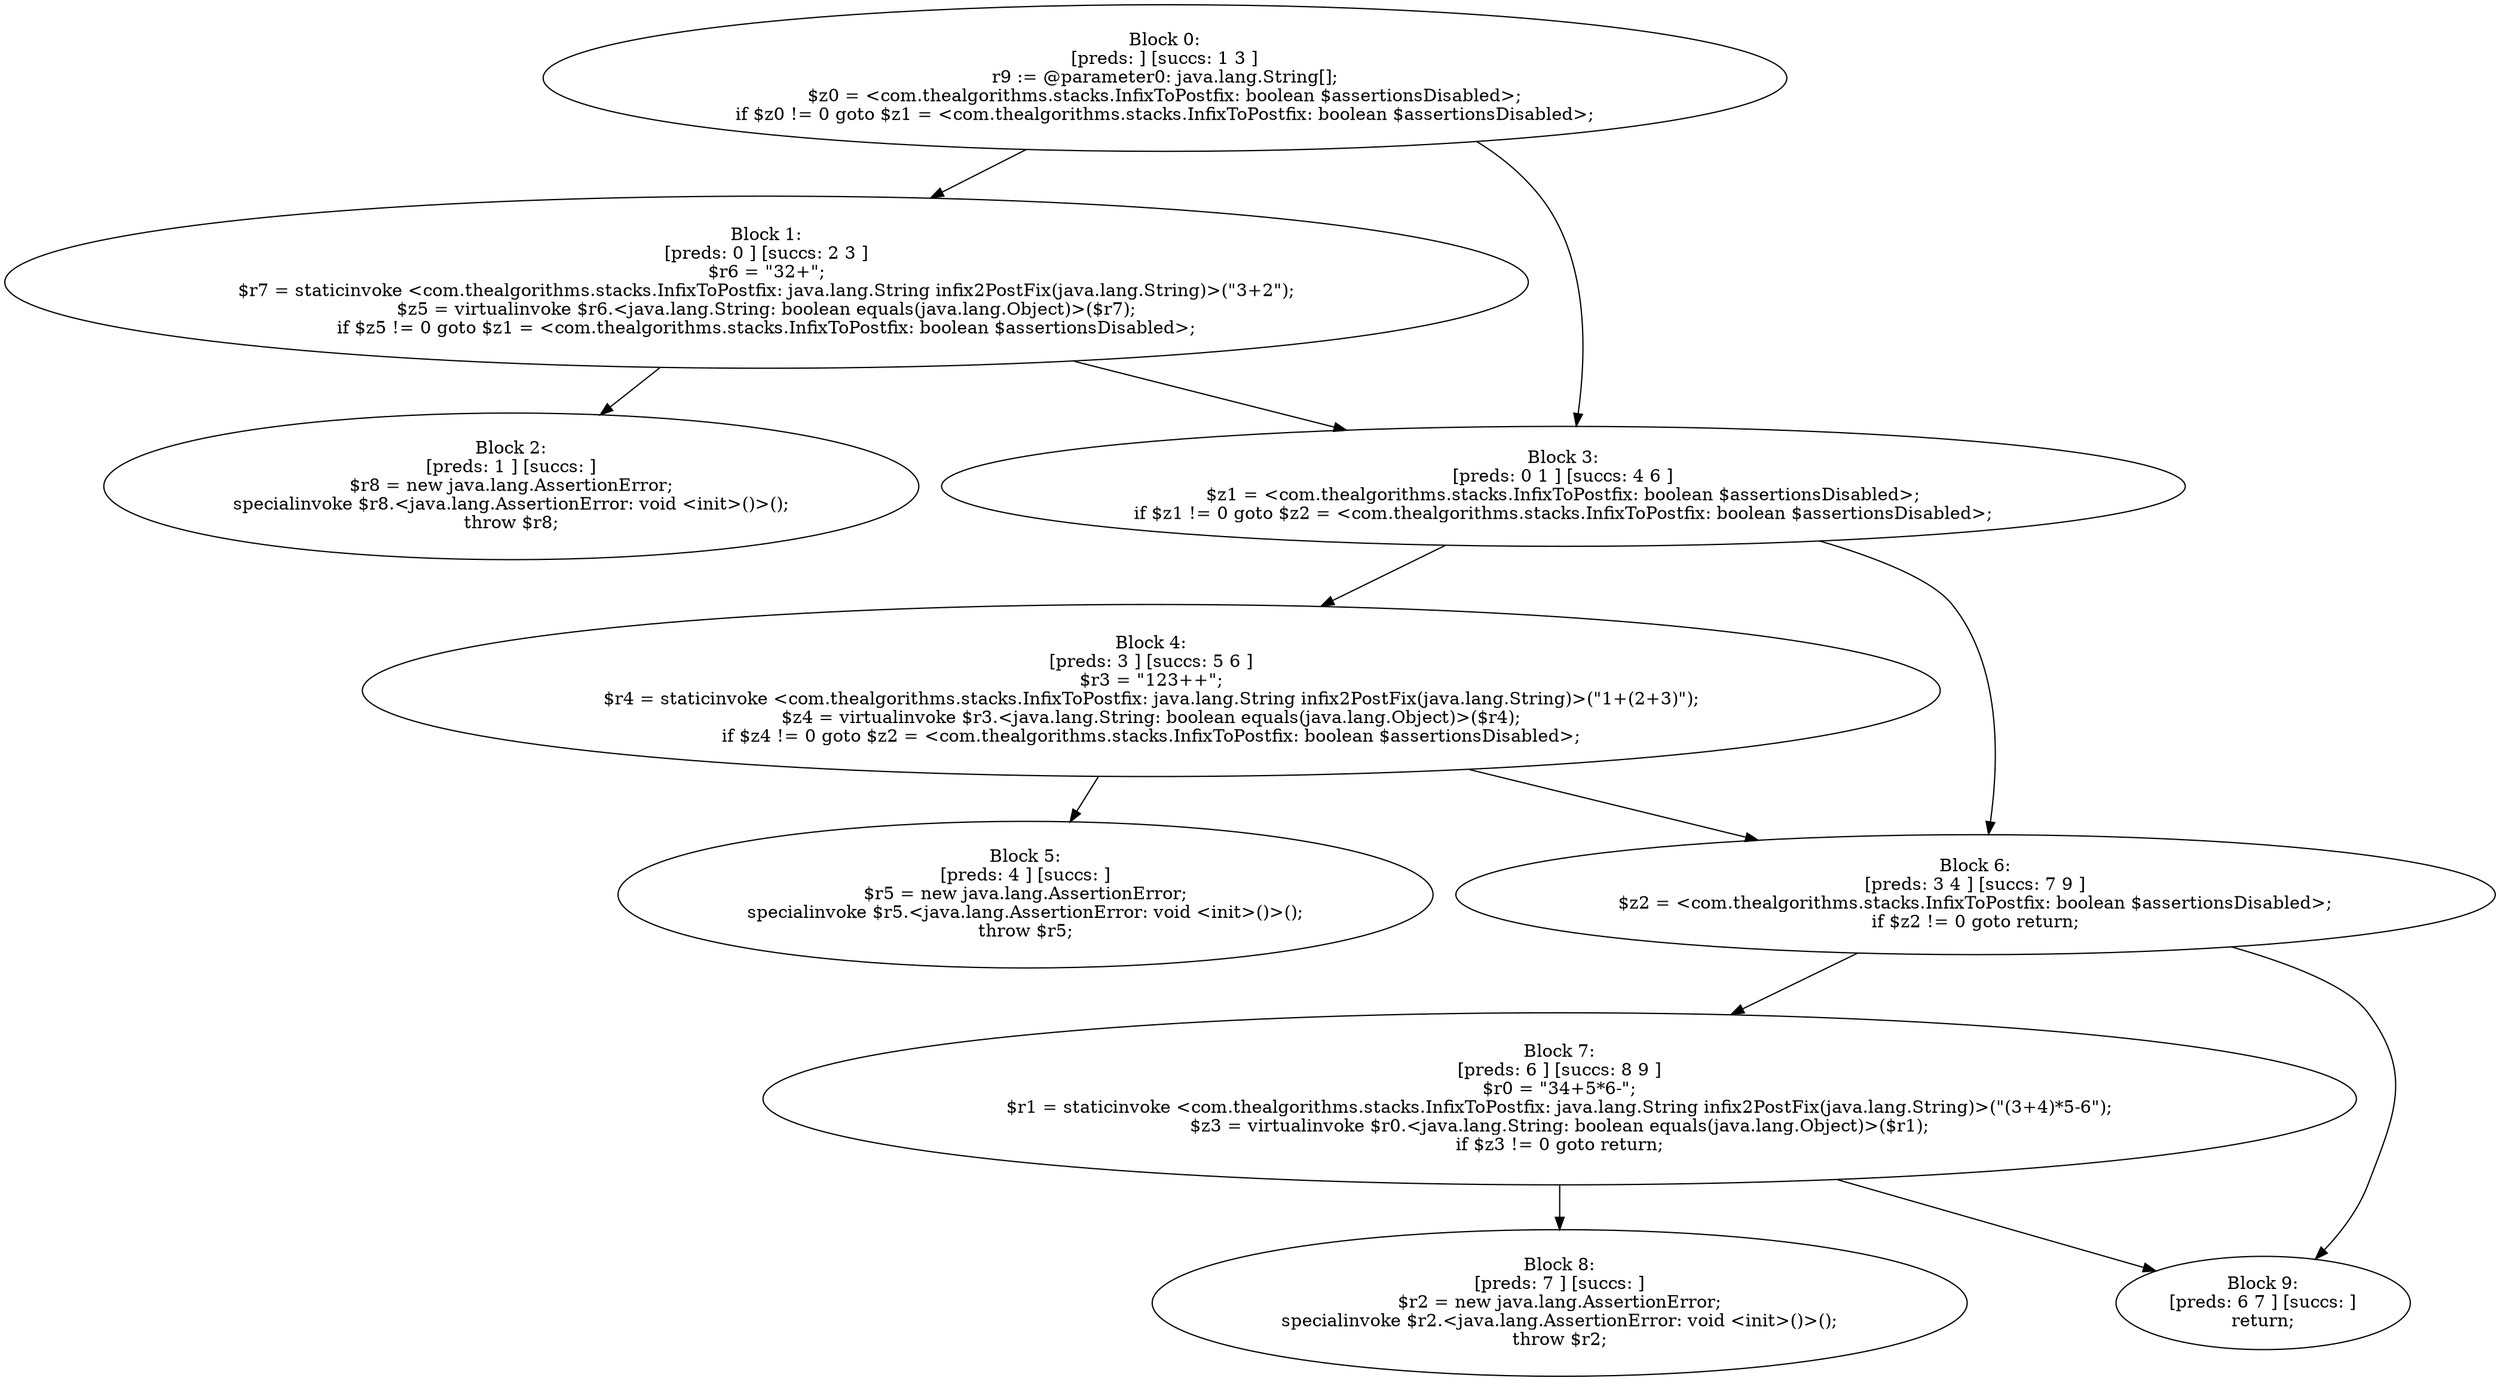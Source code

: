 digraph "unitGraph" {
    "Block 0:
[preds: ] [succs: 1 3 ]
r9 := @parameter0: java.lang.String[];
$z0 = <com.thealgorithms.stacks.InfixToPostfix: boolean $assertionsDisabled>;
if $z0 != 0 goto $z1 = <com.thealgorithms.stacks.InfixToPostfix: boolean $assertionsDisabled>;
"
    "Block 1:
[preds: 0 ] [succs: 2 3 ]
$r6 = \"32+\";
$r7 = staticinvoke <com.thealgorithms.stacks.InfixToPostfix: java.lang.String infix2PostFix(java.lang.String)>(\"3+2\");
$z5 = virtualinvoke $r6.<java.lang.String: boolean equals(java.lang.Object)>($r7);
if $z5 != 0 goto $z1 = <com.thealgorithms.stacks.InfixToPostfix: boolean $assertionsDisabled>;
"
    "Block 2:
[preds: 1 ] [succs: ]
$r8 = new java.lang.AssertionError;
specialinvoke $r8.<java.lang.AssertionError: void <init>()>();
throw $r8;
"
    "Block 3:
[preds: 0 1 ] [succs: 4 6 ]
$z1 = <com.thealgorithms.stacks.InfixToPostfix: boolean $assertionsDisabled>;
if $z1 != 0 goto $z2 = <com.thealgorithms.stacks.InfixToPostfix: boolean $assertionsDisabled>;
"
    "Block 4:
[preds: 3 ] [succs: 5 6 ]
$r3 = \"123++\";
$r4 = staticinvoke <com.thealgorithms.stacks.InfixToPostfix: java.lang.String infix2PostFix(java.lang.String)>(\"1+(2+3)\");
$z4 = virtualinvoke $r3.<java.lang.String: boolean equals(java.lang.Object)>($r4);
if $z4 != 0 goto $z2 = <com.thealgorithms.stacks.InfixToPostfix: boolean $assertionsDisabled>;
"
    "Block 5:
[preds: 4 ] [succs: ]
$r5 = new java.lang.AssertionError;
specialinvoke $r5.<java.lang.AssertionError: void <init>()>();
throw $r5;
"
    "Block 6:
[preds: 3 4 ] [succs: 7 9 ]
$z2 = <com.thealgorithms.stacks.InfixToPostfix: boolean $assertionsDisabled>;
if $z2 != 0 goto return;
"
    "Block 7:
[preds: 6 ] [succs: 8 9 ]
$r0 = \"34+5*6-\";
$r1 = staticinvoke <com.thealgorithms.stacks.InfixToPostfix: java.lang.String infix2PostFix(java.lang.String)>(\"(3+4)*5-6\");
$z3 = virtualinvoke $r0.<java.lang.String: boolean equals(java.lang.Object)>($r1);
if $z3 != 0 goto return;
"
    "Block 8:
[preds: 7 ] [succs: ]
$r2 = new java.lang.AssertionError;
specialinvoke $r2.<java.lang.AssertionError: void <init>()>();
throw $r2;
"
    "Block 9:
[preds: 6 7 ] [succs: ]
return;
"
    "Block 0:
[preds: ] [succs: 1 3 ]
r9 := @parameter0: java.lang.String[];
$z0 = <com.thealgorithms.stacks.InfixToPostfix: boolean $assertionsDisabled>;
if $z0 != 0 goto $z1 = <com.thealgorithms.stacks.InfixToPostfix: boolean $assertionsDisabled>;
"->"Block 1:
[preds: 0 ] [succs: 2 3 ]
$r6 = \"32+\";
$r7 = staticinvoke <com.thealgorithms.stacks.InfixToPostfix: java.lang.String infix2PostFix(java.lang.String)>(\"3+2\");
$z5 = virtualinvoke $r6.<java.lang.String: boolean equals(java.lang.Object)>($r7);
if $z5 != 0 goto $z1 = <com.thealgorithms.stacks.InfixToPostfix: boolean $assertionsDisabled>;
";
    "Block 0:
[preds: ] [succs: 1 3 ]
r9 := @parameter0: java.lang.String[];
$z0 = <com.thealgorithms.stacks.InfixToPostfix: boolean $assertionsDisabled>;
if $z0 != 0 goto $z1 = <com.thealgorithms.stacks.InfixToPostfix: boolean $assertionsDisabled>;
"->"Block 3:
[preds: 0 1 ] [succs: 4 6 ]
$z1 = <com.thealgorithms.stacks.InfixToPostfix: boolean $assertionsDisabled>;
if $z1 != 0 goto $z2 = <com.thealgorithms.stacks.InfixToPostfix: boolean $assertionsDisabled>;
";
    "Block 1:
[preds: 0 ] [succs: 2 3 ]
$r6 = \"32+\";
$r7 = staticinvoke <com.thealgorithms.stacks.InfixToPostfix: java.lang.String infix2PostFix(java.lang.String)>(\"3+2\");
$z5 = virtualinvoke $r6.<java.lang.String: boolean equals(java.lang.Object)>($r7);
if $z5 != 0 goto $z1 = <com.thealgorithms.stacks.InfixToPostfix: boolean $assertionsDisabled>;
"->"Block 2:
[preds: 1 ] [succs: ]
$r8 = new java.lang.AssertionError;
specialinvoke $r8.<java.lang.AssertionError: void <init>()>();
throw $r8;
";
    "Block 1:
[preds: 0 ] [succs: 2 3 ]
$r6 = \"32+\";
$r7 = staticinvoke <com.thealgorithms.stacks.InfixToPostfix: java.lang.String infix2PostFix(java.lang.String)>(\"3+2\");
$z5 = virtualinvoke $r6.<java.lang.String: boolean equals(java.lang.Object)>($r7);
if $z5 != 0 goto $z1 = <com.thealgorithms.stacks.InfixToPostfix: boolean $assertionsDisabled>;
"->"Block 3:
[preds: 0 1 ] [succs: 4 6 ]
$z1 = <com.thealgorithms.stacks.InfixToPostfix: boolean $assertionsDisabled>;
if $z1 != 0 goto $z2 = <com.thealgorithms.stacks.InfixToPostfix: boolean $assertionsDisabled>;
";
    "Block 3:
[preds: 0 1 ] [succs: 4 6 ]
$z1 = <com.thealgorithms.stacks.InfixToPostfix: boolean $assertionsDisabled>;
if $z1 != 0 goto $z2 = <com.thealgorithms.stacks.InfixToPostfix: boolean $assertionsDisabled>;
"->"Block 4:
[preds: 3 ] [succs: 5 6 ]
$r3 = \"123++\";
$r4 = staticinvoke <com.thealgorithms.stacks.InfixToPostfix: java.lang.String infix2PostFix(java.lang.String)>(\"1+(2+3)\");
$z4 = virtualinvoke $r3.<java.lang.String: boolean equals(java.lang.Object)>($r4);
if $z4 != 0 goto $z2 = <com.thealgorithms.stacks.InfixToPostfix: boolean $assertionsDisabled>;
";
    "Block 3:
[preds: 0 1 ] [succs: 4 6 ]
$z1 = <com.thealgorithms.stacks.InfixToPostfix: boolean $assertionsDisabled>;
if $z1 != 0 goto $z2 = <com.thealgorithms.stacks.InfixToPostfix: boolean $assertionsDisabled>;
"->"Block 6:
[preds: 3 4 ] [succs: 7 9 ]
$z2 = <com.thealgorithms.stacks.InfixToPostfix: boolean $assertionsDisabled>;
if $z2 != 0 goto return;
";
    "Block 4:
[preds: 3 ] [succs: 5 6 ]
$r3 = \"123++\";
$r4 = staticinvoke <com.thealgorithms.stacks.InfixToPostfix: java.lang.String infix2PostFix(java.lang.String)>(\"1+(2+3)\");
$z4 = virtualinvoke $r3.<java.lang.String: boolean equals(java.lang.Object)>($r4);
if $z4 != 0 goto $z2 = <com.thealgorithms.stacks.InfixToPostfix: boolean $assertionsDisabled>;
"->"Block 5:
[preds: 4 ] [succs: ]
$r5 = new java.lang.AssertionError;
specialinvoke $r5.<java.lang.AssertionError: void <init>()>();
throw $r5;
";
    "Block 4:
[preds: 3 ] [succs: 5 6 ]
$r3 = \"123++\";
$r4 = staticinvoke <com.thealgorithms.stacks.InfixToPostfix: java.lang.String infix2PostFix(java.lang.String)>(\"1+(2+3)\");
$z4 = virtualinvoke $r3.<java.lang.String: boolean equals(java.lang.Object)>($r4);
if $z4 != 0 goto $z2 = <com.thealgorithms.stacks.InfixToPostfix: boolean $assertionsDisabled>;
"->"Block 6:
[preds: 3 4 ] [succs: 7 9 ]
$z2 = <com.thealgorithms.stacks.InfixToPostfix: boolean $assertionsDisabled>;
if $z2 != 0 goto return;
";
    "Block 6:
[preds: 3 4 ] [succs: 7 9 ]
$z2 = <com.thealgorithms.stacks.InfixToPostfix: boolean $assertionsDisabled>;
if $z2 != 0 goto return;
"->"Block 7:
[preds: 6 ] [succs: 8 9 ]
$r0 = \"34+5*6-\";
$r1 = staticinvoke <com.thealgorithms.stacks.InfixToPostfix: java.lang.String infix2PostFix(java.lang.String)>(\"(3+4)*5-6\");
$z3 = virtualinvoke $r0.<java.lang.String: boolean equals(java.lang.Object)>($r1);
if $z3 != 0 goto return;
";
    "Block 6:
[preds: 3 4 ] [succs: 7 9 ]
$z2 = <com.thealgorithms.stacks.InfixToPostfix: boolean $assertionsDisabled>;
if $z2 != 0 goto return;
"->"Block 9:
[preds: 6 7 ] [succs: ]
return;
";
    "Block 7:
[preds: 6 ] [succs: 8 9 ]
$r0 = \"34+5*6-\";
$r1 = staticinvoke <com.thealgorithms.stacks.InfixToPostfix: java.lang.String infix2PostFix(java.lang.String)>(\"(3+4)*5-6\");
$z3 = virtualinvoke $r0.<java.lang.String: boolean equals(java.lang.Object)>($r1);
if $z3 != 0 goto return;
"->"Block 8:
[preds: 7 ] [succs: ]
$r2 = new java.lang.AssertionError;
specialinvoke $r2.<java.lang.AssertionError: void <init>()>();
throw $r2;
";
    "Block 7:
[preds: 6 ] [succs: 8 9 ]
$r0 = \"34+5*6-\";
$r1 = staticinvoke <com.thealgorithms.stacks.InfixToPostfix: java.lang.String infix2PostFix(java.lang.String)>(\"(3+4)*5-6\");
$z3 = virtualinvoke $r0.<java.lang.String: boolean equals(java.lang.Object)>($r1);
if $z3 != 0 goto return;
"->"Block 9:
[preds: 6 7 ] [succs: ]
return;
";
}
